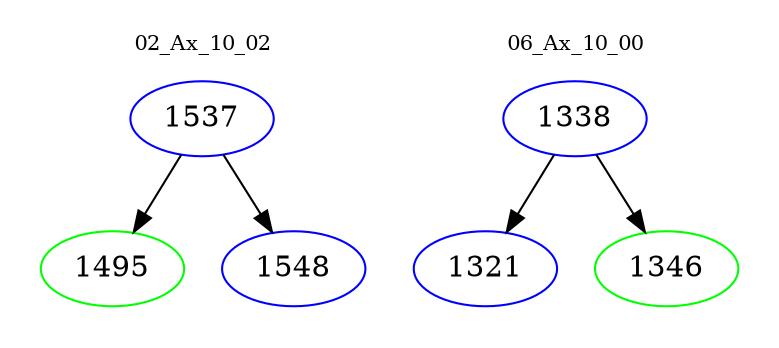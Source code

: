 digraph{
subgraph cluster_0 {
color = white
label = "02_Ax_10_02";
fontsize=10;
T0_1537 [label="1537", color="blue"]
T0_1537 -> T0_1495 [color="black"]
T0_1495 [label="1495", color="green"]
T0_1537 -> T0_1548 [color="black"]
T0_1548 [label="1548", color="blue"]
}
subgraph cluster_1 {
color = white
label = "06_Ax_10_00";
fontsize=10;
T1_1338 [label="1338", color="blue"]
T1_1338 -> T1_1321 [color="black"]
T1_1321 [label="1321", color="blue"]
T1_1338 -> T1_1346 [color="black"]
T1_1346 [label="1346", color="green"]
}
}
